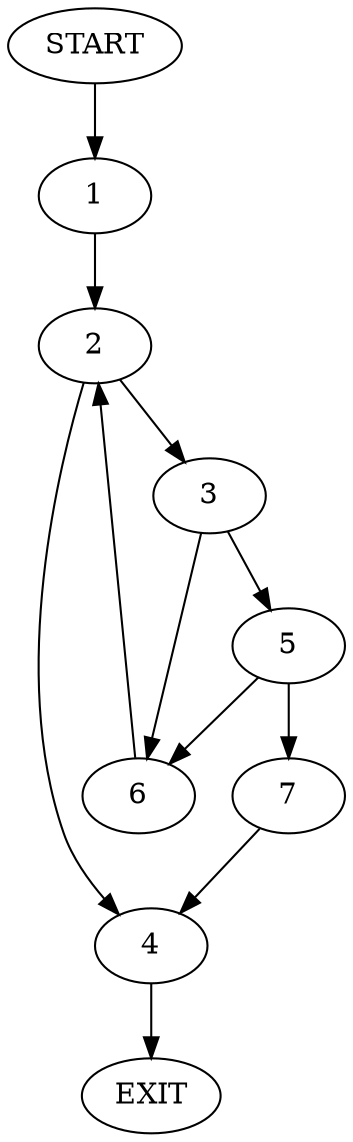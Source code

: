 digraph {
0 [label="START"]
8 [label="EXIT"]
0 -> 1
1 -> 2
2 -> 3
2 -> 4
3 -> 5
3 -> 6
4 -> 8
5 -> 7
5 -> 6
6 -> 2
7 -> 4
}
